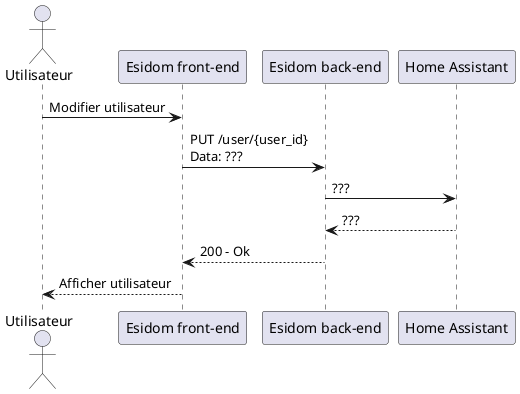 @startuml modifier utilisateur

actor "Utilisateur" as u
participant "Esidom front-end" as fe
participant "Esidom back-end" as m
participant "Home Assistant" as ha

u -> fe: Modifier utilisateur
fe -> m: PUT /user/{user_id}\n\
Data: ???
m -> ha: ???
ha --> m: ???
m --> fe: 200 - Ok
fe --> u: Afficher utilisateur

@enduml